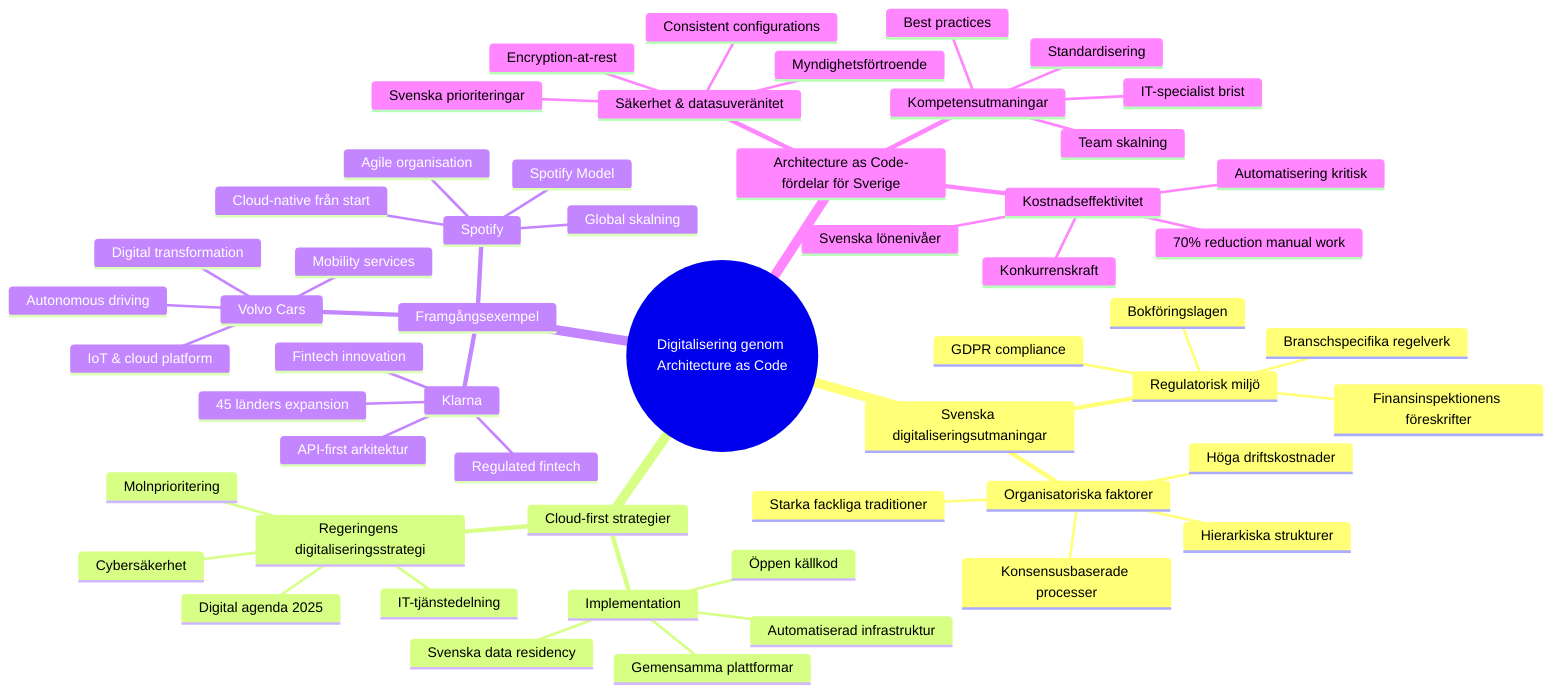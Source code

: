 mindmap
  root((Digitalisering genom Architecture as Code))
    Svenska digitaliseringsutmaningar
      Regulatorisk miljö
        GDPR compliance
        Bokföringslagen
        Finansinspektionens föreskrifter
        Branschspecifika regelverk
      Organisatoriska faktorer
        Starka fackliga traditioner
        Konsensusbaserade processer
        Hierarkiska strukturer
        Höga driftskostnader
    Cloud-first strategier
      Regeringens digitaliseringsstrategi
        Digital agenda 2025
        Molnprioritering
        IT-tjänstedelning
        Cybersäkerhet
      Implementation
        Automatiserad infrastruktur
        Gemensamma plattformar
        Öppen källkod
        Svenska data residency
    Framgångsexempel
      Spotify
        Cloud-native från start
        Global skalning
        Agile organisation
        Spotify Model
      Klarna
        API-first arkitektur
        Regulated fintech
        45 länders expansion
        Fintech innovation
      Volvo Cars
        Digital transformation
        IoT & cloud platform
        Mobility services
        Autonomous driving
    Architecture as Code-fördelar för Sverige
      Kostnadseffektivitet
        70% reduction manual work
        Automatisering kritisk
        Svenska lönenivåer
        Konkurrenskraft
      Kompetensutmaningar
        IT-specialist brist
        Standardisering
        Team skalning
        Best practices
      Säkerhet & datasuveränitet
        Svenska prioriteringar
        Consistent configurations
        Encryption-at-rest
        Myndighetsförtroende